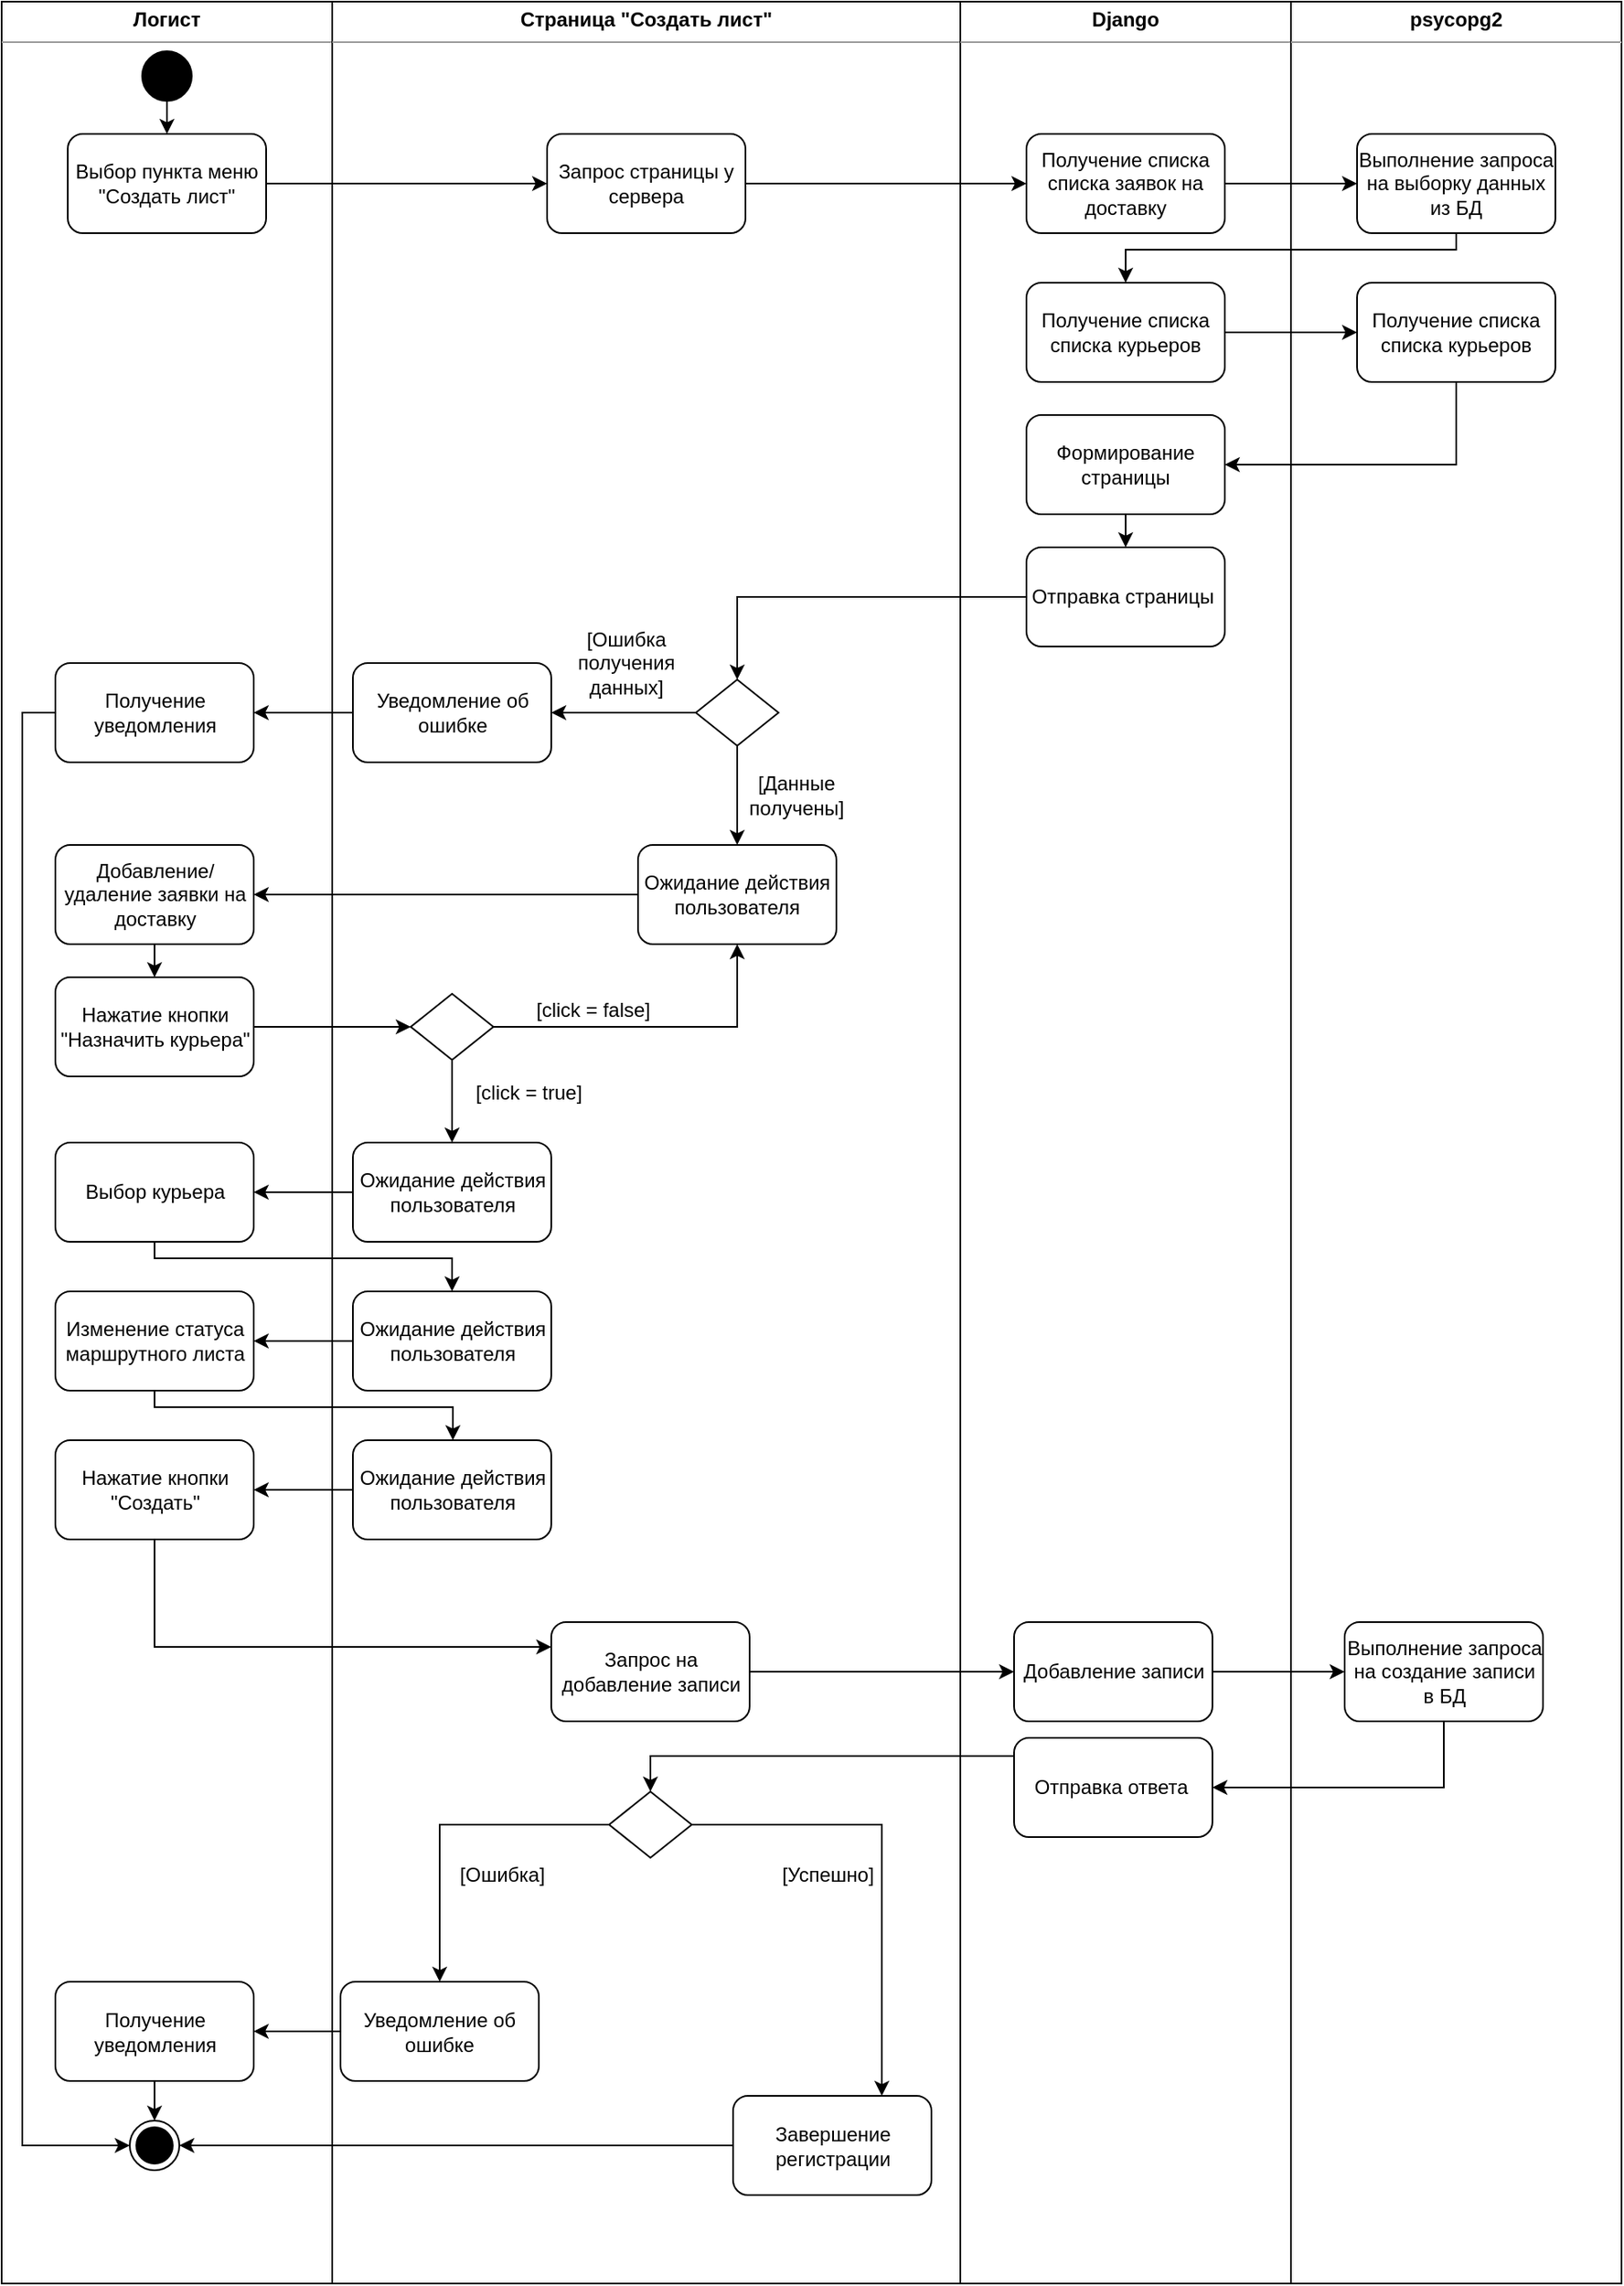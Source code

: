 <mxfile version="13.7.3" type="device" pages="2"><diagram id="EZYm0_BxsU39Xd-c3lcS" name="Регистрация"><mxGraphModel dx="1138" dy="2180" grid="1" gridSize="10" guides="1" tooltips="1" connect="1" arrows="1" fold="1" page="0" pageScale="1" pageWidth="827" pageHeight="1169" math="0" shadow="0"><root><mxCell id="JUMKIgpFb1VX4dYCy38Y-0"/><mxCell id="JUMKIgpFb1VX4dYCy38Y-1" parent="JUMKIgpFb1VX4dYCy38Y-0"/><mxCell id="JuCnOSysGmnz2InIcB84-0" value="&lt;p style=&quot;margin: 0px ; margin-top: 4px ; text-align: center&quot;&gt;&lt;b&gt;Логист&lt;/b&gt;&lt;/p&gt;&lt;hr size=&quot;1&quot;&gt;&lt;div style=&quot;height: 2px&quot;&gt;&lt;/div&gt;" style="verticalAlign=top;align=left;overflow=fill;fontSize=12;fontFamily=Helvetica;html=1;" parent="JUMKIgpFb1VX4dYCy38Y-1" vertex="1"><mxGeometry x="40" y="-600" width="200" height="1380" as="geometry"/></mxCell><mxCell id="JuCnOSysGmnz2InIcB84-3" value="&lt;p style=&quot;margin: 0px ; margin-top: 4px ; text-align: center&quot;&gt;&lt;b&gt;Страница &quot;Создать лист&quot;&lt;/b&gt;&lt;/p&gt;&lt;hr size=&quot;1&quot;&gt;&lt;div style=&quot;height: 2px&quot;&gt;&lt;/div&gt;" style="verticalAlign=top;align=left;overflow=fill;fontSize=12;fontFamily=Helvetica;html=1;" parent="JUMKIgpFb1VX4dYCy38Y-1" vertex="1"><mxGeometry x="240" y="-600" width="380" height="1380" as="geometry"/></mxCell><mxCell id="JuCnOSysGmnz2InIcB84-4" value="&lt;p style=&quot;margin: 0px ; margin-top: 4px ; text-align: center&quot;&gt;&lt;b&gt;Django&lt;/b&gt;&lt;/p&gt;&lt;hr size=&quot;1&quot;&gt;&lt;div style=&quot;height: 2px&quot;&gt;&lt;/div&gt;" style="verticalAlign=top;align=left;overflow=fill;fontSize=12;fontFamily=Helvetica;html=1;" parent="JUMKIgpFb1VX4dYCy38Y-1" vertex="1"><mxGeometry x="620" y="-600" width="200" height="1380" as="geometry"/></mxCell><mxCell id="JuCnOSysGmnz2InIcB84-5" value="&lt;p style=&quot;margin: 0px ; margin-top: 4px ; text-align: center&quot;&gt;&lt;b&gt;psycopg2&lt;/b&gt;&lt;/p&gt;&lt;hr size=&quot;1&quot;&gt;&lt;div style=&quot;height: 2px&quot;&gt;&lt;/div&gt;" style="verticalAlign=top;align=left;overflow=fill;fontSize=12;fontFamily=Helvetica;html=1;" parent="JUMKIgpFb1VX4dYCy38Y-1" vertex="1"><mxGeometry x="820" y="-600" width="200" height="1380" as="geometry"/></mxCell><mxCell id="JuCnOSysGmnz2InIcB84-9" style="edgeStyle=orthogonalEdgeStyle;rounded=0;orthogonalLoop=1;jettySize=auto;html=1;exitX=1;exitY=0.5;exitDx=0;exitDy=0;entryX=0;entryY=0.5;entryDx=0;entryDy=0;" parent="JUMKIgpFb1VX4dYCy38Y-1" source="JuCnOSysGmnz2InIcB84-7" target="JuCnOSysGmnz2InIcB84-10" edge="1"><mxGeometry relative="1" as="geometry"><mxPoint x="280" y="-480" as="targetPoint"/></mxGeometry></mxCell><mxCell id="JuCnOSysGmnz2InIcB84-7" value="Выбор пункта меню&lt;br&gt;&quot;Создать лист&quot;" style="rounded=1;whiteSpace=wrap;html=1;" parent="JUMKIgpFb1VX4dYCy38Y-1" vertex="1"><mxGeometry x="80" y="-520" width="120" height="60" as="geometry"/></mxCell><mxCell id="JuCnOSysGmnz2InIcB84-13" style="edgeStyle=orthogonalEdgeStyle;rounded=0;orthogonalLoop=1;jettySize=auto;html=1;exitX=1;exitY=0.5;exitDx=0;exitDy=0;entryX=0;entryY=0.5;entryDx=0;entryDy=0;" parent="JUMKIgpFb1VX4dYCy38Y-1" source="JuCnOSysGmnz2InIcB84-10" target="JuCnOSysGmnz2InIcB84-12" edge="1"><mxGeometry relative="1" as="geometry"/></mxCell><mxCell id="JuCnOSysGmnz2InIcB84-10" value="Запрос страницы у сервера" style="rounded=1;whiteSpace=wrap;html=1;" parent="JUMKIgpFb1VX4dYCy38Y-1" vertex="1"><mxGeometry x="370" y="-520" width="120" height="60" as="geometry"/></mxCell><mxCell id="JuCnOSysGmnz2InIcB84-15" style="edgeStyle=orthogonalEdgeStyle;rounded=0;orthogonalLoop=1;jettySize=auto;html=1;exitX=1;exitY=0.5;exitDx=0;exitDy=0;entryX=0;entryY=0.5;entryDx=0;entryDy=0;" parent="JUMKIgpFb1VX4dYCy38Y-1" source="JuCnOSysGmnz2InIcB84-12" target="JuCnOSysGmnz2InIcB84-14" edge="1"><mxGeometry relative="1" as="geometry"/></mxCell><mxCell id="JuCnOSysGmnz2InIcB84-12" value="Получение списка&lt;br&gt;списка заявок на доставку" style="rounded=1;whiteSpace=wrap;html=1;" parent="JUMKIgpFb1VX4dYCy38Y-1" vertex="1"><mxGeometry x="660" y="-520" width="120" height="60" as="geometry"/></mxCell><mxCell id="JuCnOSysGmnz2InIcB84-21" style="edgeStyle=orthogonalEdgeStyle;rounded=0;orthogonalLoop=1;jettySize=auto;html=1;exitX=0.5;exitY=1;exitDx=0;exitDy=0;entryX=0.5;entryY=0;entryDx=0;entryDy=0;" parent="JUMKIgpFb1VX4dYCy38Y-1" source="JuCnOSysGmnz2InIcB84-14" target="JuCnOSysGmnz2InIcB84-16" edge="1"><mxGeometry relative="1" as="geometry"><Array as="points"><mxPoint x="920" y="-450"/><mxPoint x="720" y="-450"/></Array></mxGeometry></mxCell><mxCell id="JuCnOSysGmnz2InIcB84-14" value="Выполнение запроса на выборку данных из БД" style="rounded=1;whiteSpace=wrap;html=1;" parent="JUMKIgpFb1VX4dYCy38Y-1" vertex="1"><mxGeometry x="860" y="-520" width="120" height="60" as="geometry"/></mxCell><mxCell id="90K1yEFfURnC_FRhjMLi-1" style="edgeStyle=orthogonalEdgeStyle;rounded=0;orthogonalLoop=1;jettySize=auto;html=1;entryX=0;entryY=0.5;entryDx=0;entryDy=0;" edge="1" parent="JUMKIgpFb1VX4dYCy38Y-1" source="JuCnOSysGmnz2InIcB84-16" target="90K1yEFfURnC_FRhjMLi-0"><mxGeometry relative="1" as="geometry"/></mxCell><mxCell id="JuCnOSysGmnz2InIcB84-16" value="Получение списка&lt;br&gt;списка курьеров" style="rounded=1;whiteSpace=wrap;html=1;" parent="JUMKIgpFb1VX4dYCy38Y-1" vertex="1"><mxGeometry x="660" y="-430" width="120" height="60" as="geometry"/></mxCell><mxCell id="JuCnOSysGmnz2InIcB84-29" style="edgeStyle=orthogonalEdgeStyle;rounded=0;orthogonalLoop=1;jettySize=auto;html=1;exitX=0;exitY=0.5;exitDx=0;exitDy=0;entryX=0.5;entryY=0;entryDx=0;entryDy=0;" parent="JUMKIgpFb1VX4dYCy38Y-1" source="JuCnOSysGmnz2InIcB84-22" target="JuCnOSysGmnz2InIcB84-28" edge="1"><mxGeometry relative="1" as="geometry"/></mxCell><mxCell id="JuCnOSysGmnz2InIcB84-22" value="Отправка страницы&amp;nbsp;" style="rounded=1;whiteSpace=wrap;html=1;" parent="JUMKIgpFb1VX4dYCy38Y-1" vertex="1"><mxGeometry x="660" y="-270" width="120" height="60" as="geometry"/></mxCell><mxCell id="JuCnOSysGmnz2InIcB84-27" style="edgeStyle=orthogonalEdgeStyle;rounded=0;orthogonalLoop=1;jettySize=auto;html=1;exitX=0.5;exitY=1;exitDx=0;exitDy=0;entryX=0.5;entryY=0;entryDx=0;entryDy=0;" parent="JUMKIgpFb1VX4dYCy38Y-1" source="JuCnOSysGmnz2InIcB84-26" target="JuCnOSysGmnz2InIcB84-7" edge="1"><mxGeometry relative="1" as="geometry"/></mxCell><mxCell id="JuCnOSysGmnz2InIcB84-26" value="" style="ellipse;whiteSpace=wrap;html=1;aspect=fixed;fillColor=#000000;" parent="JUMKIgpFb1VX4dYCy38Y-1" vertex="1"><mxGeometry x="125" y="-570" width="30" height="30" as="geometry"/></mxCell><mxCell id="JuCnOSysGmnz2InIcB84-31" style="edgeStyle=orthogonalEdgeStyle;rounded=0;orthogonalLoop=1;jettySize=auto;html=1;exitX=0;exitY=0.5;exitDx=0;exitDy=0;entryX=1;entryY=0.5;entryDx=0;entryDy=0;" parent="JUMKIgpFb1VX4dYCy38Y-1" source="JuCnOSysGmnz2InIcB84-28" target="JuCnOSysGmnz2InIcB84-30" edge="1"><mxGeometry relative="1" as="geometry"><Array as="points"><mxPoint x="430" y="-170"/><mxPoint x="430" y="-170"/></Array></mxGeometry></mxCell><mxCell id="90K1yEFfURnC_FRhjMLi-24" style="edgeStyle=orthogonalEdgeStyle;rounded=0;orthogonalLoop=1;jettySize=auto;html=1;" edge="1" parent="JUMKIgpFb1VX4dYCy38Y-1" source="JuCnOSysGmnz2InIcB84-28" target="90K1yEFfURnC_FRhjMLi-23"><mxGeometry relative="1" as="geometry"/></mxCell><mxCell id="JuCnOSysGmnz2InIcB84-28" value="" style="rhombus;whiteSpace=wrap;html=1;fillColor=#FFFFFF;" parent="JUMKIgpFb1VX4dYCy38Y-1" vertex="1"><mxGeometry x="460" y="-190" width="50" height="40" as="geometry"/></mxCell><mxCell id="JuCnOSysGmnz2InIcB84-34" style="edgeStyle=orthogonalEdgeStyle;rounded=0;orthogonalLoop=1;jettySize=auto;html=1;exitX=0;exitY=0.5;exitDx=0;exitDy=0;entryX=1;entryY=0.5;entryDx=0;entryDy=0;" parent="JUMKIgpFb1VX4dYCy38Y-1" source="JuCnOSysGmnz2InIcB84-30" target="JuCnOSysGmnz2InIcB84-33" edge="1"><mxGeometry relative="1" as="geometry"/></mxCell><mxCell id="JuCnOSysGmnz2InIcB84-30" value="Уведомление об&lt;br&gt;ошибке" style="rounded=1;whiteSpace=wrap;html=1;" parent="JUMKIgpFb1VX4dYCy38Y-1" vertex="1"><mxGeometry x="252.5" y="-200" width="120" height="60" as="geometry"/></mxCell><mxCell id="JuCnOSysGmnz2InIcB84-32" value="[Ошибка &lt;br&gt;получения &lt;br&gt;данных]" style="text;html=1;strokeColor=none;fillColor=none;align=center;verticalAlign=middle;whiteSpace=wrap;rounded=0;" parent="JUMKIgpFb1VX4dYCy38Y-1" vertex="1"><mxGeometry x="387.5" y="-210" width="60" height="20" as="geometry"/></mxCell><mxCell id="JuCnOSysGmnz2InIcB84-39" style="edgeStyle=orthogonalEdgeStyle;rounded=0;orthogonalLoop=1;jettySize=auto;html=1;exitX=0;exitY=0.5;exitDx=0;exitDy=0;entryX=0;entryY=0.5;entryDx=0;entryDy=0;" parent="JUMKIgpFb1VX4dYCy38Y-1" source="JuCnOSysGmnz2InIcB84-33" target="JuCnOSysGmnz2InIcB84-38" edge="1"><mxGeometry relative="1" as="geometry"/></mxCell><mxCell id="JuCnOSysGmnz2InIcB84-33" value="Получение уведомления" style="rounded=1;whiteSpace=wrap;html=1;" parent="JUMKIgpFb1VX4dYCy38Y-1" vertex="1"><mxGeometry x="72.5" y="-200" width="120" height="60" as="geometry"/></mxCell><mxCell id="JuCnOSysGmnz2InIcB84-37" value="[Данные получены]" style="text;html=1;strokeColor=none;fillColor=none;align=center;verticalAlign=middle;whiteSpace=wrap;rounded=0;" parent="JUMKIgpFb1VX4dYCy38Y-1" vertex="1"><mxGeometry x="491" y="-130" width="60" height="20" as="geometry"/></mxCell><mxCell id="JuCnOSysGmnz2InIcB84-38" value="" style="ellipse;html=1;shape=endState;fillColor=#000000;" parent="JUMKIgpFb1VX4dYCy38Y-1" vertex="1"><mxGeometry x="117.5" y="681.5" width="30" height="30" as="geometry"/></mxCell><mxCell id="JuCnOSysGmnz2InIcB84-54" style="edgeStyle=orthogonalEdgeStyle;rounded=0;orthogonalLoop=1;jettySize=auto;html=1;exitX=1;exitY=0.5;exitDx=0;exitDy=0;entryX=0;entryY=0.5;entryDx=0;entryDy=0;" parent="JUMKIgpFb1VX4dYCy38Y-1" source="JuCnOSysGmnz2InIcB84-51" target="JuCnOSysGmnz2InIcB84-53" edge="1"><mxGeometry relative="1" as="geometry"/></mxCell><mxCell id="JuCnOSysGmnz2InIcB84-51" value="Запрос на добавление записи" style="rounded=1;whiteSpace=wrap;html=1;" parent="JUMKIgpFb1VX4dYCy38Y-1" vertex="1"><mxGeometry x="372.5" y="380" width="120" height="60" as="geometry"/></mxCell><mxCell id="JuCnOSysGmnz2InIcB84-56" style="edgeStyle=orthogonalEdgeStyle;rounded=0;orthogonalLoop=1;jettySize=auto;html=1;exitX=1;exitY=0.5;exitDx=0;exitDy=0;entryX=0;entryY=0.5;entryDx=0;entryDy=0;" parent="JUMKIgpFb1VX4dYCy38Y-1" source="JuCnOSysGmnz2InIcB84-53" target="JuCnOSysGmnz2InIcB84-55" edge="1"><mxGeometry relative="1" as="geometry"/></mxCell><mxCell id="JuCnOSysGmnz2InIcB84-53" value="Добавление записи" style="rounded=1;whiteSpace=wrap;html=1;" parent="JUMKIgpFb1VX4dYCy38Y-1" vertex="1"><mxGeometry x="652.5" y="380" width="120" height="60" as="geometry"/></mxCell><mxCell id="JuCnOSysGmnz2InIcB84-57" style="edgeStyle=orthogonalEdgeStyle;rounded=0;orthogonalLoop=1;jettySize=auto;html=1;exitX=0.5;exitY=1;exitDx=0;exitDy=0;entryX=1;entryY=0.5;entryDx=0;entryDy=0;" parent="JUMKIgpFb1VX4dYCy38Y-1" source="JuCnOSysGmnz2InIcB84-55" target="JuCnOSysGmnz2InIcB84-58" edge="1"><mxGeometry relative="1" as="geometry"/></mxCell><mxCell id="JuCnOSysGmnz2InIcB84-55" value="Выполнение запроса на создание записи в БД" style="rounded=1;whiteSpace=wrap;html=1;" parent="JUMKIgpFb1VX4dYCy38Y-1" vertex="1"><mxGeometry x="852.5" y="380" width="120" height="60" as="geometry"/></mxCell><mxCell id="JuCnOSysGmnz2InIcB84-61" style="edgeStyle=orthogonalEdgeStyle;rounded=0;orthogonalLoop=1;jettySize=auto;html=1;exitX=0;exitY=0.25;exitDx=0;exitDy=0;entryX=0.5;entryY=0;entryDx=0;entryDy=0;" parent="JUMKIgpFb1VX4dYCy38Y-1" source="JuCnOSysGmnz2InIcB84-58" target="JuCnOSysGmnz2InIcB84-60" edge="1"><mxGeometry relative="1" as="geometry"><Array as="points"><mxPoint x="653" y="461"/><mxPoint x="433" y="461"/></Array></mxGeometry></mxCell><mxCell id="JuCnOSysGmnz2InIcB84-58" value="Отправка ответа&amp;nbsp;" style="rounded=1;whiteSpace=wrap;html=1;" parent="JUMKIgpFb1VX4dYCy38Y-1" vertex="1"><mxGeometry x="652.5" y="450" width="120" height="60" as="geometry"/></mxCell><mxCell id="JuCnOSysGmnz2InIcB84-64" style="edgeStyle=orthogonalEdgeStyle;rounded=0;orthogonalLoop=1;jettySize=auto;html=1;exitX=1;exitY=0.5;exitDx=0;exitDy=0;entryX=0.75;entryY=0;entryDx=0;entryDy=0;" parent="JUMKIgpFb1VX4dYCy38Y-1" source="JuCnOSysGmnz2InIcB84-60" target="JuCnOSysGmnz2InIcB84-63" edge="1"><mxGeometry relative="1" as="geometry"/></mxCell><mxCell id="90K1yEFfURnC_FRhjMLi-37" style="edgeStyle=orthogonalEdgeStyle;rounded=0;orthogonalLoop=1;jettySize=auto;html=1;exitX=0;exitY=0.5;exitDx=0;exitDy=0;entryX=0.5;entryY=0;entryDx=0;entryDy=0;" edge="1" parent="JUMKIgpFb1VX4dYCy38Y-1" source="JuCnOSysGmnz2InIcB84-60" target="kULp50KF85hmK-bQbq8g-7"><mxGeometry relative="1" as="geometry"/></mxCell><mxCell id="JuCnOSysGmnz2InIcB84-60" value="" style="rhombus;whiteSpace=wrap;html=1;fillColor=#FFFFFF;" parent="JUMKIgpFb1VX4dYCy38Y-1" vertex="1"><mxGeometry x="407.5" y="482.5" width="50" height="40" as="geometry"/></mxCell><mxCell id="JuCnOSysGmnz2InIcB84-65" style="edgeStyle=orthogonalEdgeStyle;rounded=0;orthogonalLoop=1;jettySize=auto;html=1;exitX=0;exitY=0.5;exitDx=0;exitDy=0;entryX=1;entryY=0.5;entryDx=0;entryDy=0;" parent="JUMKIgpFb1VX4dYCy38Y-1" source="JuCnOSysGmnz2InIcB84-63" target="JuCnOSysGmnz2InIcB84-38" edge="1"><mxGeometry relative="1" as="geometry"><Array as="points"/></mxGeometry></mxCell><mxCell id="JuCnOSysGmnz2InIcB84-63" value="Завершение регистрации" style="rounded=1;whiteSpace=wrap;html=1;" parent="JUMKIgpFb1VX4dYCy38Y-1" vertex="1"><mxGeometry x="482.5" y="666.5" width="120" height="60" as="geometry"/></mxCell><mxCell id="JuCnOSysGmnz2InIcB84-66" value="[Успешно]" style="text;html=1;strokeColor=none;fillColor=none;align=center;verticalAlign=middle;whiteSpace=wrap;rounded=0;" parent="JUMKIgpFb1VX4dYCy38Y-1" vertex="1"><mxGeometry x="510" y="522.5" width="60" height="20" as="geometry"/></mxCell><mxCell id="JuCnOSysGmnz2InIcB84-69" value="[Ошибка]" style="text;html=1;strokeColor=none;fillColor=none;align=center;verticalAlign=middle;whiteSpace=wrap;rounded=0;" parent="JUMKIgpFb1VX4dYCy38Y-1" vertex="1"><mxGeometry x="312.5" y="522.5" width="60" height="20" as="geometry"/></mxCell><mxCell id="kULp50KF85hmK-bQbq8g-9" style="edgeStyle=orthogonalEdgeStyle;rounded=0;orthogonalLoop=1;jettySize=auto;html=1;exitX=0;exitY=0.5;exitDx=0;exitDy=0;entryX=1;entryY=0.5;entryDx=0;entryDy=0;" parent="JUMKIgpFb1VX4dYCy38Y-1" source="kULp50KF85hmK-bQbq8g-7" target="kULp50KF85hmK-bQbq8g-8" edge="1"><mxGeometry relative="1" as="geometry"><Array as="points"/></mxGeometry></mxCell><mxCell id="kULp50KF85hmK-bQbq8g-7" value="Уведомление об&lt;br&gt;ошибке" style="rounded=1;whiteSpace=wrap;html=1;" parent="JUMKIgpFb1VX4dYCy38Y-1" vertex="1"><mxGeometry x="245" y="597.5" width="120" height="60" as="geometry"/></mxCell><mxCell id="kULp50KF85hmK-bQbq8g-10" style="edgeStyle=orthogonalEdgeStyle;rounded=0;orthogonalLoop=1;jettySize=auto;html=1;exitX=0.5;exitY=1;exitDx=0;exitDy=0;entryX=0.5;entryY=0;entryDx=0;entryDy=0;" parent="JUMKIgpFb1VX4dYCy38Y-1" source="kULp50KF85hmK-bQbq8g-8" target="JuCnOSysGmnz2InIcB84-38" edge="1"><mxGeometry relative="1" as="geometry"/></mxCell><mxCell id="kULp50KF85hmK-bQbq8g-8" value="Получение уведомления" style="rounded=1;whiteSpace=wrap;html=1;" parent="JUMKIgpFb1VX4dYCy38Y-1" vertex="1"><mxGeometry x="72.5" y="597.5" width="120" height="60" as="geometry"/></mxCell><mxCell id="90K1yEFfURnC_FRhjMLi-5" style="edgeStyle=orthogonalEdgeStyle;rounded=0;orthogonalLoop=1;jettySize=auto;html=1;entryX=1;entryY=0.5;entryDx=0;entryDy=0;" edge="1" parent="JUMKIgpFb1VX4dYCy38Y-1" source="90K1yEFfURnC_FRhjMLi-0" target="90K1yEFfURnC_FRhjMLi-3"><mxGeometry relative="1" as="geometry"><Array as="points"><mxPoint x="920" y="-320"/></Array></mxGeometry></mxCell><mxCell id="90K1yEFfURnC_FRhjMLi-0" value="Получение списка&lt;br&gt;списка курьеров" style="rounded=1;whiteSpace=wrap;html=1;" vertex="1" parent="JUMKIgpFb1VX4dYCy38Y-1"><mxGeometry x="860" y="-430" width="120" height="60" as="geometry"/></mxCell><mxCell id="90K1yEFfURnC_FRhjMLi-7" style="edgeStyle=orthogonalEdgeStyle;rounded=0;orthogonalLoop=1;jettySize=auto;html=1;exitX=0.5;exitY=1;exitDx=0;exitDy=0;entryX=0.5;entryY=0;entryDx=0;entryDy=0;" edge="1" parent="JUMKIgpFb1VX4dYCy38Y-1" source="90K1yEFfURnC_FRhjMLi-3" target="JuCnOSysGmnz2InIcB84-22"><mxGeometry relative="1" as="geometry"/></mxCell><mxCell id="90K1yEFfURnC_FRhjMLi-3" value="Формирование страницы" style="rounded=1;whiteSpace=wrap;html=1;" vertex="1" parent="JUMKIgpFb1VX4dYCy38Y-1"><mxGeometry x="660" y="-350" width="120" height="60" as="geometry"/></mxCell><mxCell id="90K1yEFfURnC_FRhjMLi-4" style="edgeStyle=orthogonalEdgeStyle;rounded=0;orthogonalLoop=1;jettySize=auto;html=1;exitX=0.5;exitY=1;exitDx=0;exitDy=0;" edge="1" parent="JUMKIgpFb1VX4dYCy38Y-1" source="90K1yEFfURnC_FRhjMLi-0"><mxGeometry relative="1" as="geometry"><mxPoint x="920" y="-370" as="targetPoint"/></mxGeometry></mxCell><mxCell id="90K1yEFfURnC_FRhjMLi-16" style="edgeStyle=orthogonalEdgeStyle;rounded=0;orthogonalLoop=1;jettySize=auto;html=1;exitX=0.5;exitY=1;exitDx=0;exitDy=0;entryX=0.5;entryY=0;entryDx=0;entryDy=0;" edge="1" parent="JUMKIgpFb1VX4dYCy38Y-1" source="90K1yEFfURnC_FRhjMLi-9" target="90K1yEFfURnC_FRhjMLi-11"><mxGeometry relative="1" as="geometry"/></mxCell><mxCell id="90K1yEFfURnC_FRhjMLi-9" value="Добавление/ удаление заявки на доставку" style="rounded=1;whiteSpace=wrap;html=1;" vertex="1" parent="JUMKIgpFb1VX4dYCy38Y-1"><mxGeometry x="72.5" y="-90" width="120" height="60" as="geometry"/></mxCell><mxCell id="90K1yEFfURnC_FRhjMLi-15" style="edgeStyle=orthogonalEdgeStyle;rounded=0;orthogonalLoop=1;jettySize=auto;html=1;entryX=0;entryY=0.5;entryDx=0;entryDy=0;" edge="1" parent="JUMKIgpFb1VX4dYCy38Y-1" source="90K1yEFfURnC_FRhjMLi-11" target="90K1yEFfURnC_FRhjMLi-13"><mxGeometry relative="1" as="geometry"/></mxCell><mxCell id="90K1yEFfURnC_FRhjMLi-11" value="Нажатие кнопки &quot;Назначить курьера&quot;" style="rounded=1;whiteSpace=wrap;html=1;" vertex="1" parent="JUMKIgpFb1VX4dYCy38Y-1"><mxGeometry x="72.5" y="-10" width="120" height="60" as="geometry"/></mxCell><mxCell id="90K1yEFfURnC_FRhjMLi-14" style="edgeStyle=orthogonalEdgeStyle;rounded=0;orthogonalLoop=1;jettySize=auto;html=1;entryX=0.5;entryY=1;entryDx=0;entryDy=0;" edge="1" parent="JUMKIgpFb1VX4dYCy38Y-1" source="90K1yEFfURnC_FRhjMLi-13" target="90K1yEFfURnC_FRhjMLi-23"><mxGeometry relative="1" as="geometry"><Array as="points"><mxPoint x="485" y="20"/></Array></mxGeometry></mxCell><mxCell id="90K1yEFfURnC_FRhjMLi-26" style="edgeStyle=orthogonalEdgeStyle;rounded=0;orthogonalLoop=1;jettySize=auto;html=1;exitX=0.5;exitY=1;exitDx=0;exitDy=0;entryX=0.5;entryY=0;entryDx=0;entryDy=0;" edge="1" parent="JUMKIgpFb1VX4dYCy38Y-1" source="90K1yEFfURnC_FRhjMLi-13" target="90K1yEFfURnC_FRhjMLi-18"><mxGeometry relative="1" as="geometry"/></mxCell><mxCell id="90K1yEFfURnC_FRhjMLi-13" value="" style="rhombus;whiteSpace=wrap;html=1;fillColor=#FFFFFF;" vertex="1" parent="JUMKIgpFb1VX4dYCy38Y-1"><mxGeometry x="287.5" width="50" height="40" as="geometry"/></mxCell><mxCell id="90K1yEFfURnC_FRhjMLi-17" value="[click = false]" style="text;html=1;strokeColor=none;fillColor=none;align=center;verticalAlign=middle;whiteSpace=wrap;rounded=0;" vertex="1" parent="JUMKIgpFb1VX4dYCy38Y-1"><mxGeometry x="347.5" width="100" height="20" as="geometry"/></mxCell><mxCell id="90K1yEFfURnC_FRhjMLi-27" style="edgeStyle=orthogonalEdgeStyle;rounded=0;orthogonalLoop=1;jettySize=auto;html=1;entryX=1;entryY=0.5;entryDx=0;entryDy=0;" edge="1" parent="JUMKIgpFb1VX4dYCy38Y-1" source="90K1yEFfURnC_FRhjMLi-18" target="90K1yEFfURnC_FRhjMLi-22"><mxGeometry relative="1" as="geometry"/></mxCell><mxCell id="90K1yEFfURnC_FRhjMLi-18" value="Ожидание действия&lt;br&gt;пользователя" style="rounded=1;whiteSpace=wrap;html=1;" vertex="1" parent="JUMKIgpFb1VX4dYCy38Y-1"><mxGeometry x="252.5" y="90" width="120" height="60" as="geometry"/></mxCell><mxCell id="90K1yEFfURnC_FRhjMLi-21" value="[click = true]" style="text;html=1;strokeColor=none;fillColor=none;align=center;verticalAlign=middle;whiteSpace=wrap;rounded=0;" vertex="1" parent="JUMKIgpFb1VX4dYCy38Y-1"><mxGeometry x="308.5" y="50" width="100" height="20" as="geometry"/></mxCell><mxCell id="90K1yEFfURnC_FRhjMLi-29" style="edgeStyle=orthogonalEdgeStyle;rounded=0;orthogonalLoop=1;jettySize=auto;html=1;entryX=0.5;entryY=0;entryDx=0;entryDy=0;" edge="1" parent="JUMKIgpFb1VX4dYCy38Y-1" source="90K1yEFfURnC_FRhjMLi-22" target="90K1yEFfURnC_FRhjMLi-28"><mxGeometry relative="1" as="geometry"><Array as="points"><mxPoint x="133" y="160"/><mxPoint x="313" y="160"/></Array></mxGeometry></mxCell><mxCell id="90K1yEFfURnC_FRhjMLi-22" value="Выбор курьера" style="rounded=1;whiteSpace=wrap;html=1;" vertex="1" parent="JUMKIgpFb1VX4dYCy38Y-1"><mxGeometry x="72.5" y="90" width="120" height="60" as="geometry"/></mxCell><mxCell id="90K1yEFfURnC_FRhjMLi-25" style="edgeStyle=orthogonalEdgeStyle;rounded=0;orthogonalLoop=1;jettySize=auto;html=1;entryX=1;entryY=0.5;entryDx=0;entryDy=0;" edge="1" parent="JUMKIgpFb1VX4dYCy38Y-1" source="90K1yEFfURnC_FRhjMLi-23" target="90K1yEFfURnC_FRhjMLi-9"><mxGeometry relative="1" as="geometry"/></mxCell><mxCell id="90K1yEFfURnC_FRhjMLi-23" value="Ожидание действия&lt;br&gt;пользователя" style="rounded=1;whiteSpace=wrap;html=1;" vertex="1" parent="JUMKIgpFb1VX4dYCy38Y-1"><mxGeometry x="425" y="-90" width="120" height="60" as="geometry"/></mxCell><mxCell id="90K1yEFfURnC_FRhjMLi-31" style="edgeStyle=orthogonalEdgeStyle;rounded=0;orthogonalLoop=1;jettySize=auto;html=1;entryX=1;entryY=0.5;entryDx=0;entryDy=0;" edge="1" parent="JUMKIgpFb1VX4dYCy38Y-1" source="90K1yEFfURnC_FRhjMLi-28" target="90K1yEFfURnC_FRhjMLi-30"><mxGeometry relative="1" as="geometry"/></mxCell><mxCell id="90K1yEFfURnC_FRhjMLi-28" value="Ожидание действия&lt;br&gt;пользователя" style="rounded=1;whiteSpace=wrap;html=1;" vertex="1" parent="JUMKIgpFb1VX4dYCy38Y-1"><mxGeometry x="252.5" y="180" width="120" height="60" as="geometry"/></mxCell><mxCell id="90K1yEFfURnC_FRhjMLi-33" style="edgeStyle=orthogonalEdgeStyle;rounded=0;orthogonalLoop=1;jettySize=auto;html=1;" edge="1" parent="JUMKIgpFb1VX4dYCy38Y-1" source="90K1yEFfURnC_FRhjMLi-30" target="90K1yEFfURnC_FRhjMLi-32"><mxGeometry relative="1" as="geometry"><Array as="points"><mxPoint x="133" y="250"/><mxPoint x="313" y="250"/></Array></mxGeometry></mxCell><mxCell id="90K1yEFfURnC_FRhjMLi-30" value="Изменение статуса маршрутного листа" style="rounded=1;whiteSpace=wrap;html=1;" vertex="1" parent="JUMKIgpFb1VX4dYCy38Y-1"><mxGeometry x="72.5" y="180" width="120" height="60" as="geometry"/></mxCell><mxCell id="90K1yEFfURnC_FRhjMLi-35" style="edgeStyle=orthogonalEdgeStyle;rounded=0;orthogonalLoop=1;jettySize=auto;html=1;entryX=1;entryY=0.5;entryDx=0;entryDy=0;" edge="1" parent="JUMKIgpFb1VX4dYCy38Y-1" source="90K1yEFfURnC_FRhjMLi-32" target="90K1yEFfURnC_FRhjMLi-34"><mxGeometry relative="1" as="geometry"/></mxCell><mxCell id="90K1yEFfURnC_FRhjMLi-32" value="Ожидание действия&lt;br&gt;пользователя" style="rounded=1;whiteSpace=wrap;html=1;" vertex="1" parent="JUMKIgpFb1VX4dYCy38Y-1"><mxGeometry x="252.5" y="270" width="120" height="60" as="geometry"/></mxCell><mxCell id="90K1yEFfURnC_FRhjMLi-36" style="edgeStyle=orthogonalEdgeStyle;rounded=0;orthogonalLoop=1;jettySize=auto;html=1;entryX=0;entryY=0.25;entryDx=0;entryDy=0;" edge="1" parent="JUMKIgpFb1VX4dYCy38Y-1" source="90K1yEFfURnC_FRhjMLi-34" target="JuCnOSysGmnz2InIcB84-51"><mxGeometry relative="1" as="geometry"><Array as="points"><mxPoint x="133" y="395"/></Array></mxGeometry></mxCell><mxCell id="90K1yEFfURnC_FRhjMLi-34" value="Нажатие кнопки &quot;Создать&quot;" style="rounded=1;whiteSpace=wrap;html=1;" vertex="1" parent="JUMKIgpFb1VX4dYCy38Y-1"><mxGeometry x="72.5" y="270" width="120" height="60" as="geometry"/></mxCell></root></mxGraphModel></diagram><diagram id="hFehpSyCUkReWsmta6Gt" name="Валидация пароля"><mxGraphModel dx="1381" dy="2476" grid="1" gridSize="10" guides="1" tooltips="1" connect="1" arrows="1" fold="1" page="0" pageScale="1" pageWidth="827" pageHeight="1169" math="0" shadow="0"><root><mxCell id="qsE-oq58yJOPDMBsm2fc-0"/><mxCell id="qsE-oq58yJOPDMBsm2fc-1" parent="qsE-oq58yJOPDMBsm2fc-0"/><mxCell id="qz-MEdVzdE2bB8_ySxjp-0" value="&lt;p style=&quot;margin: 0px ; margin-top: 4px ; text-align: center&quot;&gt;&lt;b&gt;Логист&lt;/b&gt;&lt;/p&gt;&lt;hr size=&quot;1&quot;&gt;&lt;div style=&quot;height: 2px&quot;&gt;&lt;/div&gt;" style="verticalAlign=top;align=left;overflow=fill;fontSize=12;fontFamily=Helvetica;html=1;" vertex="1" parent="qsE-oq58yJOPDMBsm2fc-1"><mxGeometry x="40" y="-600" width="200" height="1410" as="geometry"/></mxCell><mxCell id="qz-MEdVzdE2bB8_ySxjp-1" value="&lt;p style=&quot;margin: 0px ; margin-top: 4px ; text-align: center&quot;&gt;&lt;b&gt;Страница &quot;Создать лист&quot;&lt;/b&gt;&lt;/p&gt;&lt;hr size=&quot;1&quot;&gt;&lt;div style=&quot;height: 2px&quot;&gt;&lt;/div&gt;" style="verticalAlign=top;align=left;overflow=fill;fontSize=12;fontFamily=Helvetica;html=1;" vertex="1" parent="qsE-oq58yJOPDMBsm2fc-1"><mxGeometry x="240" y="-600" width="380" height="1410" as="geometry"/></mxCell><mxCell id="qz-MEdVzdE2bB8_ySxjp-2" value="&lt;p style=&quot;margin: 0px ; margin-top: 4px ; text-align: center&quot;&gt;&lt;b&gt;Django&lt;/b&gt;&lt;/p&gt;&lt;hr size=&quot;1&quot;&gt;&lt;div style=&quot;height: 2px&quot;&gt;&lt;/div&gt;" style="verticalAlign=top;align=left;overflow=fill;fontSize=12;fontFamily=Helvetica;html=1;" vertex="1" parent="qsE-oq58yJOPDMBsm2fc-1"><mxGeometry x="620" y="-600" width="200" height="1410" as="geometry"/></mxCell><mxCell id="qz-MEdVzdE2bB8_ySxjp-3" value="&lt;p style=&quot;margin: 0px ; margin-top: 4px ; text-align: center&quot;&gt;&lt;b&gt;psycopg2&lt;/b&gt;&lt;/p&gt;&lt;hr size=&quot;1&quot;&gt;&lt;div style=&quot;height: 2px&quot;&gt;&lt;/div&gt;" style="verticalAlign=top;align=left;overflow=fill;fontSize=12;fontFamily=Helvetica;html=1;" vertex="1" parent="qsE-oq58yJOPDMBsm2fc-1"><mxGeometry x="820" y="-600" width="200" height="1410" as="geometry"/></mxCell><mxCell id="qz-MEdVzdE2bB8_ySxjp-4" style="edgeStyle=orthogonalEdgeStyle;rounded=0;orthogonalLoop=1;jettySize=auto;html=1;exitX=1;exitY=0.5;exitDx=0;exitDy=0;entryX=0;entryY=0.5;entryDx=0;entryDy=0;" edge="1" parent="qsE-oq58yJOPDMBsm2fc-1" source="qz-MEdVzdE2bB8_ySxjp-5" target="qz-MEdVzdE2bB8_ySxjp-7"><mxGeometry relative="1" as="geometry"><mxPoint x="280" y="-480" as="targetPoint"/></mxGeometry></mxCell><mxCell id="qz-MEdVzdE2bB8_ySxjp-5" value="Выбор пункта меню&lt;br&gt;&quot;Создать лист&quot;" style="rounded=1;whiteSpace=wrap;html=1;" vertex="1" parent="qsE-oq58yJOPDMBsm2fc-1"><mxGeometry x="80" y="-520" width="120" height="60" as="geometry"/></mxCell><mxCell id="qz-MEdVzdE2bB8_ySxjp-6" style="edgeStyle=orthogonalEdgeStyle;rounded=0;orthogonalLoop=1;jettySize=auto;html=1;exitX=1;exitY=0.5;exitDx=0;exitDy=0;entryX=0;entryY=0.5;entryDx=0;entryDy=0;" edge="1" parent="qsE-oq58yJOPDMBsm2fc-1" source="qz-MEdVzdE2bB8_ySxjp-7" target="qz-MEdVzdE2bB8_ySxjp-9"><mxGeometry relative="1" as="geometry"/></mxCell><mxCell id="qz-MEdVzdE2bB8_ySxjp-7" value="Запрос страницы у сервера" style="rounded=1;whiteSpace=wrap;html=1;" vertex="1" parent="qsE-oq58yJOPDMBsm2fc-1"><mxGeometry x="370" y="-520" width="120" height="60" as="geometry"/></mxCell><mxCell id="qz-MEdVzdE2bB8_ySxjp-75" style="edgeStyle=orthogonalEdgeStyle;rounded=0;orthogonalLoop=1;jettySize=auto;html=1;exitX=0.5;exitY=1;exitDx=0;exitDy=0;" edge="1" parent="qsE-oq58yJOPDMBsm2fc-1" source="qz-MEdVzdE2bB8_ySxjp-9" target="qz-MEdVzdE2bB8_ySxjp-15"><mxGeometry relative="1" as="geometry"/></mxCell><mxCell id="qz-MEdVzdE2bB8_ySxjp-9" value="Формирование страницы" style="rounded=1;whiteSpace=wrap;html=1;" vertex="1" parent="qsE-oq58yJOPDMBsm2fc-1"><mxGeometry x="660" y="-520" width="120" height="60" as="geometry"/></mxCell><mxCell id="qz-MEdVzdE2bB8_ySxjp-14" style="edgeStyle=orthogonalEdgeStyle;rounded=0;orthogonalLoop=1;jettySize=auto;html=1;exitX=0;exitY=0.5;exitDx=0;exitDy=0;entryX=0.5;entryY=0;entryDx=0;entryDy=0;" edge="1" parent="qsE-oq58yJOPDMBsm2fc-1" source="qz-MEdVzdE2bB8_ySxjp-15" target="qz-MEdVzdE2bB8_ySxjp-20"><mxGeometry relative="1" as="geometry"/></mxCell><mxCell id="qz-MEdVzdE2bB8_ySxjp-15" value="Отправка страницы&amp;nbsp;" style="rounded=1;whiteSpace=wrap;html=1;" vertex="1" parent="qsE-oq58yJOPDMBsm2fc-1"><mxGeometry x="660" y="-430" width="120" height="60" as="geometry"/></mxCell><mxCell id="qz-MEdVzdE2bB8_ySxjp-16" style="edgeStyle=orthogonalEdgeStyle;rounded=0;orthogonalLoop=1;jettySize=auto;html=1;exitX=0.5;exitY=1;exitDx=0;exitDy=0;entryX=0.5;entryY=0;entryDx=0;entryDy=0;" edge="1" parent="qsE-oq58yJOPDMBsm2fc-1" source="qz-MEdVzdE2bB8_ySxjp-17" target="qz-MEdVzdE2bB8_ySxjp-5"><mxGeometry relative="1" as="geometry"/></mxCell><mxCell id="qz-MEdVzdE2bB8_ySxjp-17" value="" style="ellipse;whiteSpace=wrap;html=1;aspect=fixed;fillColor=#000000;" vertex="1" parent="qsE-oq58yJOPDMBsm2fc-1"><mxGeometry x="125" y="-570" width="30" height="30" as="geometry"/></mxCell><mxCell id="qz-MEdVzdE2bB8_ySxjp-18" style="edgeStyle=orthogonalEdgeStyle;rounded=0;orthogonalLoop=1;jettySize=auto;html=1;exitX=0;exitY=0.5;exitDx=0;exitDy=0;entryX=1;entryY=0.5;entryDx=0;entryDy=0;" edge="1" parent="qsE-oq58yJOPDMBsm2fc-1" source="qz-MEdVzdE2bB8_ySxjp-20" target="qz-MEdVzdE2bB8_ySxjp-22"><mxGeometry relative="1" as="geometry"><Array as="points"><mxPoint x="430" y="-330"/><mxPoint x="430" y="-330"/></Array></mxGeometry></mxCell><mxCell id="qz-MEdVzdE2bB8_ySxjp-19" style="edgeStyle=orthogonalEdgeStyle;rounded=0;orthogonalLoop=1;jettySize=auto;html=1;" edge="1" parent="qsE-oq58yJOPDMBsm2fc-1" source="qz-MEdVzdE2bB8_ySxjp-20" target="qz-MEdVzdE2bB8_ySxjp-66"><mxGeometry relative="1" as="geometry"/></mxCell><mxCell id="qz-MEdVzdE2bB8_ySxjp-20" value="" style="rhombus;whiteSpace=wrap;html=1;fillColor=#FFFFFF;" vertex="1" parent="qsE-oq58yJOPDMBsm2fc-1"><mxGeometry x="460" y="-350" width="50" height="40" as="geometry"/></mxCell><mxCell id="qz-MEdVzdE2bB8_ySxjp-21" style="edgeStyle=orthogonalEdgeStyle;rounded=0;orthogonalLoop=1;jettySize=auto;html=1;exitX=0;exitY=0.5;exitDx=0;exitDy=0;entryX=1;entryY=0.5;entryDx=0;entryDy=0;" edge="1" parent="qsE-oq58yJOPDMBsm2fc-1" source="qz-MEdVzdE2bB8_ySxjp-22" target="qz-MEdVzdE2bB8_ySxjp-25"><mxGeometry relative="1" as="geometry"/></mxCell><mxCell id="qz-MEdVzdE2bB8_ySxjp-22" value="Уведомление об&lt;br&gt;ошибке" style="rounded=1;whiteSpace=wrap;html=1;" vertex="1" parent="qsE-oq58yJOPDMBsm2fc-1"><mxGeometry x="252.5" y="-360" width="120" height="60" as="geometry"/></mxCell><mxCell id="qz-MEdVzdE2bB8_ySxjp-23" value="[Ошибка &lt;br&gt;получения &lt;br&gt;данных]" style="text;html=1;strokeColor=none;fillColor=none;align=center;verticalAlign=middle;whiteSpace=wrap;rounded=0;" vertex="1" parent="qsE-oq58yJOPDMBsm2fc-1"><mxGeometry x="387.5" y="-370" width="60" height="20" as="geometry"/></mxCell><mxCell id="qz-MEdVzdE2bB8_ySxjp-24" style="edgeStyle=orthogonalEdgeStyle;rounded=0;orthogonalLoop=1;jettySize=auto;html=1;exitX=0;exitY=0.5;exitDx=0;exitDy=0;entryX=0;entryY=0.5;entryDx=0;entryDy=0;" edge="1" parent="qsE-oq58yJOPDMBsm2fc-1" source="qz-MEdVzdE2bB8_ySxjp-25" target="qz-MEdVzdE2bB8_ySxjp-27"><mxGeometry relative="1" as="geometry"/></mxCell><mxCell id="qz-MEdVzdE2bB8_ySxjp-25" value="Получение уведомления" style="rounded=1;whiteSpace=wrap;html=1;" vertex="1" parent="qsE-oq58yJOPDMBsm2fc-1"><mxGeometry x="72.5" y="-360" width="120" height="60" as="geometry"/></mxCell><mxCell id="qz-MEdVzdE2bB8_ySxjp-26" value="[Данные получены]" style="text;html=1;strokeColor=none;fillColor=none;align=center;verticalAlign=middle;whiteSpace=wrap;rounded=0;" vertex="1" parent="qsE-oq58yJOPDMBsm2fc-1"><mxGeometry x="491" y="-290" width="60" height="20" as="geometry"/></mxCell><mxCell id="qz-MEdVzdE2bB8_ySxjp-27" value="" style="ellipse;html=1;shape=endState;fillColor=#000000;" vertex="1" parent="qsE-oq58yJOPDMBsm2fc-1"><mxGeometry x="116" y="741.5" width="30" height="30" as="geometry"/></mxCell><mxCell id="qz-MEdVzdE2bB8_ySxjp-28" style="edgeStyle=orthogonalEdgeStyle;rounded=0;orthogonalLoop=1;jettySize=auto;html=1;exitX=1;exitY=0.5;exitDx=0;exitDy=0;entryX=0;entryY=0.5;entryDx=0;entryDy=0;" edge="1" parent="qsE-oq58yJOPDMBsm2fc-1" source="qz-MEdVzdE2bB8_ySxjp-29" target="qz-MEdVzdE2bB8_ySxjp-31"><mxGeometry relative="1" as="geometry"/></mxCell><mxCell id="qz-MEdVzdE2bB8_ySxjp-29" value="Запрос на добавление записи" style="rounded=1;whiteSpace=wrap;html=1;" vertex="1" parent="qsE-oq58yJOPDMBsm2fc-1"><mxGeometry x="371" y="440" width="120" height="60" as="geometry"/></mxCell><mxCell id="qz-MEdVzdE2bB8_ySxjp-30" style="edgeStyle=orthogonalEdgeStyle;rounded=0;orthogonalLoop=1;jettySize=auto;html=1;exitX=1;exitY=0.5;exitDx=0;exitDy=0;entryX=0;entryY=0.5;entryDx=0;entryDy=0;" edge="1" parent="qsE-oq58yJOPDMBsm2fc-1" source="qz-MEdVzdE2bB8_ySxjp-31" target="qz-MEdVzdE2bB8_ySxjp-33"><mxGeometry relative="1" as="geometry"/></mxCell><mxCell id="qz-MEdVzdE2bB8_ySxjp-31" value="Добавление записи" style="rounded=1;whiteSpace=wrap;html=1;" vertex="1" parent="qsE-oq58yJOPDMBsm2fc-1"><mxGeometry x="651" y="440" width="120" height="60" as="geometry"/></mxCell><mxCell id="qz-MEdVzdE2bB8_ySxjp-32" style="edgeStyle=orthogonalEdgeStyle;rounded=0;orthogonalLoop=1;jettySize=auto;html=1;exitX=0.5;exitY=1;exitDx=0;exitDy=0;entryX=1;entryY=0.5;entryDx=0;entryDy=0;" edge="1" parent="qsE-oq58yJOPDMBsm2fc-1" source="qz-MEdVzdE2bB8_ySxjp-33" target="qz-MEdVzdE2bB8_ySxjp-35"><mxGeometry relative="1" as="geometry"/></mxCell><mxCell id="qz-MEdVzdE2bB8_ySxjp-33" value="Выполнение запроса на создание записи в БД" style="rounded=1;whiteSpace=wrap;html=1;" vertex="1" parent="qsE-oq58yJOPDMBsm2fc-1"><mxGeometry x="851" y="440" width="120" height="60" as="geometry"/></mxCell><mxCell id="qz-MEdVzdE2bB8_ySxjp-34" style="edgeStyle=orthogonalEdgeStyle;rounded=0;orthogonalLoop=1;jettySize=auto;html=1;exitX=0;exitY=0.25;exitDx=0;exitDy=0;entryX=0.5;entryY=0;entryDx=0;entryDy=0;" edge="1" parent="qsE-oq58yJOPDMBsm2fc-1" source="qz-MEdVzdE2bB8_ySxjp-35" target="qz-MEdVzdE2bB8_ySxjp-38"><mxGeometry relative="1" as="geometry"><Array as="points"><mxPoint x="651.5" y="521"/><mxPoint x="431.5" y="521"/></Array></mxGeometry></mxCell><mxCell id="qz-MEdVzdE2bB8_ySxjp-35" value="Отправка ответа&amp;nbsp;" style="rounded=1;whiteSpace=wrap;html=1;" vertex="1" parent="qsE-oq58yJOPDMBsm2fc-1"><mxGeometry x="651" y="510" width="120" height="60" as="geometry"/></mxCell><mxCell id="qz-MEdVzdE2bB8_ySxjp-36" style="edgeStyle=orthogonalEdgeStyle;rounded=0;orthogonalLoop=1;jettySize=auto;html=1;exitX=1;exitY=0.5;exitDx=0;exitDy=0;entryX=0.75;entryY=0;entryDx=0;entryDy=0;" edge="1" parent="qsE-oq58yJOPDMBsm2fc-1" source="qz-MEdVzdE2bB8_ySxjp-38" target="qz-MEdVzdE2bB8_ySxjp-40"><mxGeometry relative="1" as="geometry"/></mxCell><mxCell id="qz-MEdVzdE2bB8_ySxjp-37" style="edgeStyle=orthogonalEdgeStyle;rounded=0;orthogonalLoop=1;jettySize=auto;html=1;exitX=0;exitY=0.5;exitDx=0;exitDy=0;entryX=0.5;entryY=0;entryDx=0;entryDy=0;" edge="1" parent="qsE-oq58yJOPDMBsm2fc-1" source="qz-MEdVzdE2bB8_ySxjp-38" target="qz-MEdVzdE2bB8_ySxjp-44"><mxGeometry relative="1" as="geometry"/></mxCell><mxCell id="qz-MEdVzdE2bB8_ySxjp-38" value="" style="rhombus;whiteSpace=wrap;html=1;fillColor=#FFFFFF;" vertex="1" parent="qsE-oq58yJOPDMBsm2fc-1"><mxGeometry x="406" y="542.5" width="50" height="40" as="geometry"/></mxCell><mxCell id="qz-MEdVzdE2bB8_ySxjp-39" style="edgeStyle=orthogonalEdgeStyle;rounded=0;orthogonalLoop=1;jettySize=auto;html=1;exitX=0;exitY=0.5;exitDx=0;exitDy=0;entryX=1;entryY=0.5;entryDx=0;entryDy=0;" edge="1" parent="qsE-oq58yJOPDMBsm2fc-1" source="qz-MEdVzdE2bB8_ySxjp-40" target="qz-MEdVzdE2bB8_ySxjp-27"><mxGeometry relative="1" as="geometry"><Array as="points"/></mxGeometry></mxCell><mxCell id="qz-MEdVzdE2bB8_ySxjp-40" value="Завершение регистрации" style="rounded=1;whiteSpace=wrap;html=1;" vertex="1" parent="qsE-oq58yJOPDMBsm2fc-1"><mxGeometry x="481" y="726.5" width="120" height="60" as="geometry"/></mxCell><mxCell id="qz-MEdVzdE2bB8_ySxjp-41" value="[Успешно]" style="text;html=1;strokeColor=none;fillColor=none;align=center;verticalAlign=middle;whiteSpace=wrap;rounded=0;" vertex="1" parent="qsE-oq58yJOPDMBsm2fc-1"><mxGeometry x="508.5" y="582.5" width="60" height="20" as="geometry"/></mxCell><mxCell id="qz-MEdVzdE2bB8_ySxjp-42" value="[Ошибка]" style="text;html=1;strokeColor=none;fillColor=none;align=center;verticalAlign=middle;whiteSpace=wrap;rounded=0;" vertex="1" parent="qsE-oq58yJOPDMBsm2fc-1"><mxGeometry x="311" y="582.5" width="60" height="20" as="geometry"/></mxCell><mxCell id="qz-MEdVzdE2bB8_ySxjp-43" style="edgeStyle=orthogonalEdgeStyle;rounded=0;orthogonalLoop=1;jettySize=auto;html=1;exitX=0;exitY=0.5;exitDx=0;exitDy=0;entryX=1;entryY=0.5;entryDx=0;entryDy=0;" edge="1" parent="qsE-oq58yJOPDMBsm2fc-1" source="qz-MEdVzdE2bB8_ySxjp-44" target="qz-MEdVzdE2bB8_ySxjp-46"><mxGeometry relative="1" as="geometry"><Array as="points"/></mxGeometry></mxCell><mxCell id="qz-MEdVzdE2bB8_ySxjp-44" value="Уведомление об&lt;br&gt;ошибке" style="rounded=1;whiteSpace=wrap;html=1;" vertex="1" parent="qsE-oq58yJOPDMBsm2fc-1"><mxGeometry x="243.5" y="657.5" width="120" height="60" as="geometry"/></mxCell><mxCell id="qz-MEdVzdE2bB8_ySxjp-45" style="edgeStyle=orthogonalEdgeStyle;rounded=0;orthogonalLoop=1;jettySize=auto;html=1;exitX=0.5;exitY=1;exitDx=0;exitDy=0;entryX=0.5;entryY=0;entryDx=0;entryDy=0;" edge="1" parent="qsE-oq58yJOPDMBsm2fc-1" source="qz-MEdVzdE2bB8_ySxjp-46" target="qz-MEdVzdE2bB8_ySxjp-27"><mxGeometry relative="1" as="geometry"/></mxCell><mxCell id="qz-MEdVzdE2bB8_ySxjp-46" value="Получение уведомления" style="rounded=1;whiteSpace=wrap;html=1;" vertex="1" parent="qsE-oq58yJOPDMBsm2fc-1"><mxGeometry x="71" y="657.5" width="120" height="60" as="geometry"/></mxCell><mxCell id="qz-MEdVzdE2bB8_ySxjp-51" style="edgeStyle=orthogonalEdgeStyle;rounded=0;orthogonalLoop=1;jettySize=auto;html=1;exitX=0.5;exitY=1;exitDx=0;exitDy=0;" edge="1" parent="qsE-oq58yJOPDMBsm2fc-1"><mxGeometry relative="1" as="geometry"><mxPoint x="920" y="-370" as="targetPoint"/><mxPoint x="920" y="-370" as="sourcePoint"/></mxGeometry></mxCell><mxCell id="qz-MEdVzdE2bB8_ySxjp-86" style="edgeStyle=orthogonalEdgeStyle;rounded=0;orthogonalLoop=1;jettySize=auto;html=1;" edge="1" parent="qsE-oq58yJOPDMBsm2fc-1" source="qz-MEdVzdE2bB8_ySxjp-53" target="qz-MEdVzdE2bB8_ySxjp-84"><mxGeometry relative="1" as="geometry"><Array as="points"><mxPoint x="133" y="-180"/><mxPoint x="313" y="-180"/></Array></mxGeometry></mxCell><mxCell id="qz-MEdVzdE2bB8_ySxjp-53" value="Ввод ФИО пользователя" style="rounded=1;whiteSpace=wrap;html=1;" vertex="1" parent="qsE-oq58yJOPDMBsm2fc-1"><mxGeometry x="72.5" y="-250" width="120" height="60" as="geometry"/></mxCell><mxCell id="qz-MEdVzdE2bB8_ySxjp-60" style="edgeStyle=orthogonalEdgeStyle;rounded=0;orthogonalLoop=1;jettySize=auto;html=1;entryX=1;entryY=0.5;entryDx=0;entryDy=0;" edge="1" parent="qsE-oq58yJOPDMBsm2fc-1" source="qz-MEdVzdE2bB8_ySxjp-61" target="qz-MEdVzdE2bB8_ySxjp-64"><mxGeometry relative="1" as="geometry"/></mxCell><mxCell id="qz-MEdVzdE2bB8_ySxjp-61" value="Ожидание действия&lt;br&gt;пользователя" style="rounded=1;whiteSpace=wrap;html=1;" vertex="1" parent="qsE-oq58yJOPDMBsm2fc-1"><mxGeometry x="252.5" y="-70" width="120" height="60" as="geometry"/></mxCell><mxCell id="qz-MEdVzdE2bB8_ySxjp-63" style="edgeStyle=orthogonalEdgeStyle;rounded=0;orthogonalLoop=1;jettySize=auto;html=1;entryX=0.5;entryY=0;entryDx=0;entryDy=0;" edge="1" parent="qsE-oq58yJOPDMBsm2fc-1" source="qz-MEdVzdE2bB8_ySxjp-64" target="qz-MEdVzdE2bB8_ySxjp-68"><mxGeometry relative="1" as="geometry"><Array as="points"><mxPoint x="133"/><mxPoint x="313"/></Array></mxGeometry></mxCell><mxCell id="qz-MEdVzdE2bB8_ySxjp-64" value="Ввод логина пользователя" style="rounded=1;whiteSpace=wrap;html=1;" vertex="1" parent="qsE-oq58yJOPDMBsm2fc-1"><mxGeometry x="72.5" y="-70" width="120" height="60" as="geometry"/></mxCell><mxCell id="qz-MEdVzdE2bB8_ySxjp-65" style="edgeStyle=orthogonalEdgeStyle;rounded=0;orthogonalLoop=1;jettySize=auto;html=1;entryX=1;entryY=0.5;entryDx=0;entryDy=0;" edge="1" parent="qsE-oq58yJOPDMBsm2fc-1" source="qz-MEdVzdE2bB8_ySxjp-66" target="qz-MEdVzdE2bB8_ySxjp-53"><mxGeometry relative="1" as="geometry"/></mxCell><mxCell id="qz-MEdVzdE2bB8_ySxjp-66" value="Ожидание действия&lt;br&gt;пользователя" style="rounded=1;whiteSpace=wrap;html=1;" vertex="1" parent="qsE-oq58yJOPDMBsm2fc-1"><mxGeometry x="425" y="-250" width="120" height="60" as="geometry"/></mxCell><mxCell id="qz-MEdVzdE2bB8_ySxjp-89" style="edgeStyle=orthogonalEdgeStyle;rounded=0;orthogonalLoop=1;jettySize=auto;html=1;entryX=0;entryY=0.5;entryDx=0;entryDy=0;" edge="1" parent="qsE-oq58yJOPDMBsm2fc-1" source="qz-MEdVzdE2bB8_ySxjp-68" target="qz-MEdVzdE2bB8_ySxjp-88"><mxGeometry relative="1" as="geometry"/></mxCell><mxCell id="qz-MEdVzdE2bB8_ySxjp-68" value="Проверка логина на сервере" style="rounded=1;whiteSpace=wrap;html=1;" vertex="1" parent="qsE-oq58yJOPDMBsm2fc-1"><mxGeometry x="252.5" y="20" width="120" height="60" as="geometry"/></mxCell><mxCell id="qz-MEdVzdE2bB8_ySxjp-71" style="edgeStyle=orthogonalEdgeStyle;rounded=0;orthogonalLoop=1;jettySize=auto;html=1;entryX=1;entryY=0.5;entryDx=0;entryDy=0;" edge="1" parent="qsE-oq58yJOPDMBsm2fc-1" source="qz-MEdVzdE2bB8_ySxjp-72" target="qz-MEdVzdE2bB8_ySxjp-74"><mxGeometry relative="1" as="geometry"/></mxCell><mxCell id="qz-MEdVzdE2bB8_ySxjp-72" value="Ожидание действия&lt;br&gt;пользователя" style="rounded=1;whiteSpace=wrap;html=1;" vertex="1" parent="qsE-oq58yJOPDMBsm2fc-1"><mxGeometry x="252.5" y="180" width="120" height="60" as="geometry"/></mxCell><mxCell id="WveDSjBfUNEI_yFebvVu-6" style="edgeStyle=orthogonalEdgeStyle;rounded=0;orthogonalLoop=1;jettySize=auto;html=1;entryX=0.5;entryY=0;entryDx=0;entryDy=0;" edge="1" parent="qsE-oq58yJOPDMBsm2fc-1" source="qz-MEdVzdE2bB8_ySxjp-74" target="WveDSjBfUNEI_yFebvVu-5"><mxGeometry relative="1" as="geometry"><Array as="points"><mxPoint x="133" y="260"/><mxPoint x="313" y="260"/></Array></mxGeometry></mxCell><mxCell id="qz-MEdVzdE2bB8_ySxjp-74" value="Ввод пароля" style="rounded=1;whiteSpace=wrap;html=1;" vertex="1" parent="qsE-oq58yJOPDMBsm2fc-1"><mxGeometry x="72.5" y="180" width="120" height="60" as="geometry"/></mxCell><mxCell id="qz-MEdVzdE2bB8_ySxjp-83" style="edgeStyle=orthogonalEdgeStyle;rounded=0;orthogonalLoop=1;jettySize=auto;html=1;entryX=1;entryY=0.5;entryDx=0;entryDy=0;" edge="1" parent="qsE-oq58yJOPDMBsm2fc-1" source="qz-MEdVzdE2bB8_ySxjp-84" target="qz-MEdVzdE2bB8_ySxjp-85"><mxGeometry relative="1" as="geometry"/></mxCell><mxCell id="qz-MEdVzdE2bB8_ySxjp-84" value="Ожидание действия&lt;br&gt;пользователя" style="rounded=1;whiteSpace=wrap;html=1;" vertex="1" parent="qsE-oq58yJOPDMBsm2fc-1"><mxGeometry x="252.5" y="-160" width="120" height="60" as="geometry"/></mxCell><mxCell id="qz-MEdVzdE2bB8_ySxjp-87" style="edgeStyle=orthogonalEdgeStyle;rounded=0;orthogonalLoop=1;jettySize=auto;html=1;entryX=0.75;entryY=0;entryDx=0;entryDy=0;" edge="1" parent="qsE-oq58yJOPDMBsm2fc-1" source="qz-MEdVzdE2bB8_ySxjp-85" target="qz-MEdVzdE2bB8_ySxjp-61"><mxGeometry relative="1" as="geometry"><Array as="points"><mxPoint x="133" y="-90"/><mxPoint x="343" y="-90"/></Array></mxGeometry></mxCell><mxCell id="qz-MEdVzdE2bB8_ySxjp-85" value="Ввод должности пользователя" style="rounded=1;whiteSpace=wrap;html=1;" vertex="1" parent="qsE-oq58yJOPDMBsm2fc-1"><mxGeometry x="72.5" y="-160" width="120" height="60" as="geometry"/></mxCell><mxCell id="HBeIHGDVBRYxod2nvZYr-0" style="edgeStyle=orthogonalEdgeStyle;rounded=0;orthogonalLoop=1;jettySize=auto;html=1;" edge="1" parent="qsE-oq58yJOPDMBsm2fc-1" source="qz-MEdVzdE2bB8_ySxjp-88" target="qz-MEdVzdE2bB8_ySxjp-90"><mxGeometry relative="1" as="geometry"/></mxCell><mxCell id="qz-MEdVzdE2bB8_ySxjp-88" value="Поиск логина в БД" style="rounded=1;whiteSpace=wrap;html=1;" vertex="1" parent="qsE-oq58yJOPDMBsm2fc-1"><mxGeometry x="652.5" y="20" width="120" height="60" as="geometry"/></mxCell><mxCell id="HBeIHGDVBRYxod2nvZYr-2" style="edgeStyle=orthogonalEdgeStyle;rounded=0;orthogonalLoop=1;jettySize=auto;html=1;entryX=1;entryY=0.5;entryDx=0;entryDy=0;" edge="1" parent="qsE-oq58yJOPDMBsm2fc-1" source="qz-MEdVzdE2bB8_ySxjp-90" target="HBeIHGDVBRYxod2nvZYr-1"><mxGeometry relative="1" as="geometry"><Array as="points"><mxPoint x="913" y="130"/></Array></mxGeometry></mxCell><mxCell id="qz-MEdVzdE2bB8_ySxjp-90" value="Выполнение запроса на выборку данных в БД" style="rounded=1;whiteSpace=wrap;html=1;" vertex="1" parent="qsE-oq58yJOPDMBsm2fc-1"><mxGeometry x="852.5" y="20" width="120" height="60" as="geometry"/></mxCell><mxCell id="moXvYwiwwaPtyEcEO9lL-2" style="edgeStyle=orthogonalEdgeStyle;rounded=0;orthogonalLoop=1;jettySize=auto;html=1;entryX=1;entryY=0.5;entryDx=0;entryDy=0;" edge="1" parent="qsE-oq58yJOPDMBsm2fc-1" source="HBeIHGDVBRYxod2nvZYr-1" target="moXvYwiwwaPtyEcEO9lL-1"><mxGeometry relative="1" as="geometry"/></mxCell><mxCell id="HBeIHGDVBRYxod2nvZYr-1" value="Отправка результата" style="rounded=1;whiteSpace=wrap;html=1;" vertex="1" parent="qsE-oq58yJOPDMBsm2fc-1"><mxGeometry x="652.5" y="100" width="120" height="60" as="geometry"/></mxCell><mxCell id="moXvYwiwwaPtyEcEO9lL-4" style="edgeStyle=orthogonalEdgeStyle;rounded=0;orthogonalLoop=1;jettySize=auto;html=1;entryX=1;entryY=0.5;entryDx=0;entryDy=0;" edge="1" parent="qsE-oq58yJOPDMBsm2fc-1" source="moXvYwiwwaPtyEcEO9lL-1" target="moXvYwiwwaPtyEcEO9lL-3"><mxGeometry relative="1" as="geometry"/></mxCell><mxCell id="WveDSjBfUNEI_yFebvVu-2" style="edgeStyle=orthogonalEdgeStyle;rounded=0;orthogonalLoop=1;jettySize=auto;html=1;entryX=1.006;entryY=0.381;entryDx=0;entryDy=0;entryPerimeter=0;" edge="1" parent="qsE-oq58yJOPDMBsm2fc-1" source="moXvYwiwwaPtyEcEO9lL-1" target="qz-MEdVzdE2bB8_ySxjp-72"><mxGeometry relative="1" as="geometry"><Array as="points"><mxPoint x="526" y="130"/><mxPoint x="526" y="203"/></Array></mxGeometry></mxCell><mxCell id="moXvYwiwwaPtyEcEO9lL-1" value="" style="rhombus;whiteSpace=wrap;html=1;fillColor=#FFFFFF;" vertex="1" parent="qsE-oq58yJOPDMBsm2fc-1"><mxGeometry x="501" y="110" width="50" height="40" as="geometry"/></mxCell><mxCell id="WveDSjBfUNEI_yFebvVu-1" style="edgeStyle=orthogonalEdgeStyle;rounded=0;orthogonalLoop=1;jettySize=auto;html=1;exitX=1;exitY=0.25;exitDx=0;exitDy=0;entryX=1;entryY=0.5;entryDx=0;entryDy=0;" edge="1" parent="qsE-oq58yJOPDMBsm2fc-1" source="moXvYwiwwaPtyEcEO9lL-3" target="qz-MEdVzdE2bB8_ySxjp-61"><mxGeometry relative="1" as="geometry"><Array as="points"><mxPoint x="440" y="115"/><mxPoint x="440" y="-40"/></Array></mxGeometry></mxCell><mxCell id="moXvYwiwwaPtyEcEO9lL-3" value="Уведомление об&lt;br&gt;ошибке" style="rounded=1;whiteSpace=wrap;html=1;" vertex="1" parent="qsE-oq58yJOPDMBsm2fc-1"><mxGeometry x="252.5" y="100" width="120" height="60" as="geometry"/></mxCell><mxCell id="L0PX5S7ynbOxr9nGaPIm-0" value="[valid = false]" style="text;html=1;strokeColor=none;fillColor=none;align=center;verticalAlign=middle;whiteSpace=wrap;rounded=0;" vertex="1" parent="qsE-oq58yJOPDMBsm2fc-1"><mxGeometry x="387.5" y="110" width="100" height="20" as="geometry"/></mxCell><mxCell id="WveDSjBfUNEI_yFebvVu-3" value="[valid = true]" style="text;html=1;strokeColor=none;fillColor=none;align=center;verticalAlign=middle;whiteSpace=wrap;rounded=0;" vertex="1" parent="qsE-oq58yJOPDMBsm2fc-1"><mxGeometry x="387.5" y="180" width="100" height="20" as="geometry"/></mxCell><mxCell id="WveDSjBfUNEI_yFebvVu-8" style="edgeStyle=orthogonalEdgeStyle;rounded=0;orthogonalLoop=1;jettySize=auto;html=1;entryX=1;entryY=0.5;entryDx=0;entryDy=0;" edge="1" parent="qsE-oq58yJOPDMBsm2fc-1" source="WveDSjBfUNEI_yFebvVu-5" target="WveDSjBfUNEI_yFebvVu-7"><mxGeometry relative="1" as="geometry"/></mxCell><mxCell id="WveDSjBfUNEI_yFebvVu-5" value="Ожидание действия&lt;br&gt;пользователя" style="rounded=1;whiteSpace=wrap;html=1;" vertex="1" parent="qsE-oq58yJOPDMBsm2fc-1"><mxGeometry x="252.5" y="280" width="120" height="60" as="geometry"/></mxCell><mxCell id="WveDSjBfUNEI_yFebvVu-12" style="edgeStyle=orthogonalEdgeStyle;rounded=0;orthogonalLoop=1;jettySize=auto;html=1;entryX=0.5;entryY=0;entryDx=0;entryDy=0;" edge="1" parent="qsE-oq58yJOPDMBsm2fc-1" source="WveDSjBfUNEI_yFebvVu-7" target="WveDSjBfUNEI_yFebvVu-10"><mxGeometry relative="1" as="geometry"><Array as="points"><mxPoint x="131" y="350"/><mxPoint x="311" y="350"/></Array></mxGeometry></mxCell><mxCell id="WveDSjBfUNEI_yFebvVu-7" value="Изменение прав доступа" style="rounded=1;whiteSpace=wrap;html=1;" vertex="1" parent="qsE-oq58yJOPDMBsm2fc-1"><mxGeometry x="71" y="280" width="120" height="60" as="geometry"/></mxCell><mxCell id="WveDSjBfUNEI_yFebvVu-9" style="edgeStyle=orthogonalEdgeStyle;rounded=0;orthogonalLoop=1;jettySize=auto;html=1;entryX=1;entryY=0.5;entryDx=0;entryDy=0;" edge="1" parent="qsE-oq58yJOPDMBsm2fc-1" source="WveDSjBfUNEI_yFebvVu-10" target="WveDSjBfUNEI_yFebvVu-11"><mxGeometry relative="1" as="geometry"/></mxCell><mxCell id="WveDSjBfUNEI_yFebvVu-10" value="Ожидание действия&lt;br&gt;пользователя" style="rounded=1;whiteSpace=wrap;html=1;" vertex="1" parent="qsE-oq58yJOPDMBsm2fc-1"><mxGeometry x="251" y="370" width="120" height="60" as="geometry"/></mxCell><mxCell id="WveDSjBfUNEI_yFebvVu-13" style="edgeStyle=orthogonalEdgeStyle;rounded=0;orthogonalLoop=1;jettySize=auto;html=1;entryX=0;entryY=0.5;entryDx=0;entryDy=0;" edge="1" parent="qsE-oq58yJOPDMBsm2fc-1" source="WveDSjBfUNEI_yFebvVu-11" target="qz-MEdVzdE2bB8_ySxjp-29"><mxGeometry relative="1" as="geometry"><Array as="points"><mxPoint x="130" y="470"/></Array></mxGeometry></mxCell><mxCell id="WveDSjBfUNEI_yFebvVu-11" value="Нажатие кнопки &quot;Создать&quot;" style="rounded=1;whiteSpace=wrap;html=1;" vertex="1" parent="qsE-oq58yJOPDMBsm2fc-1"><mxGeometry x="69.5" y="370" width="120" height="60" as="geometry"/></mxCell></root></mxGraphModel></diagram></mxfile>